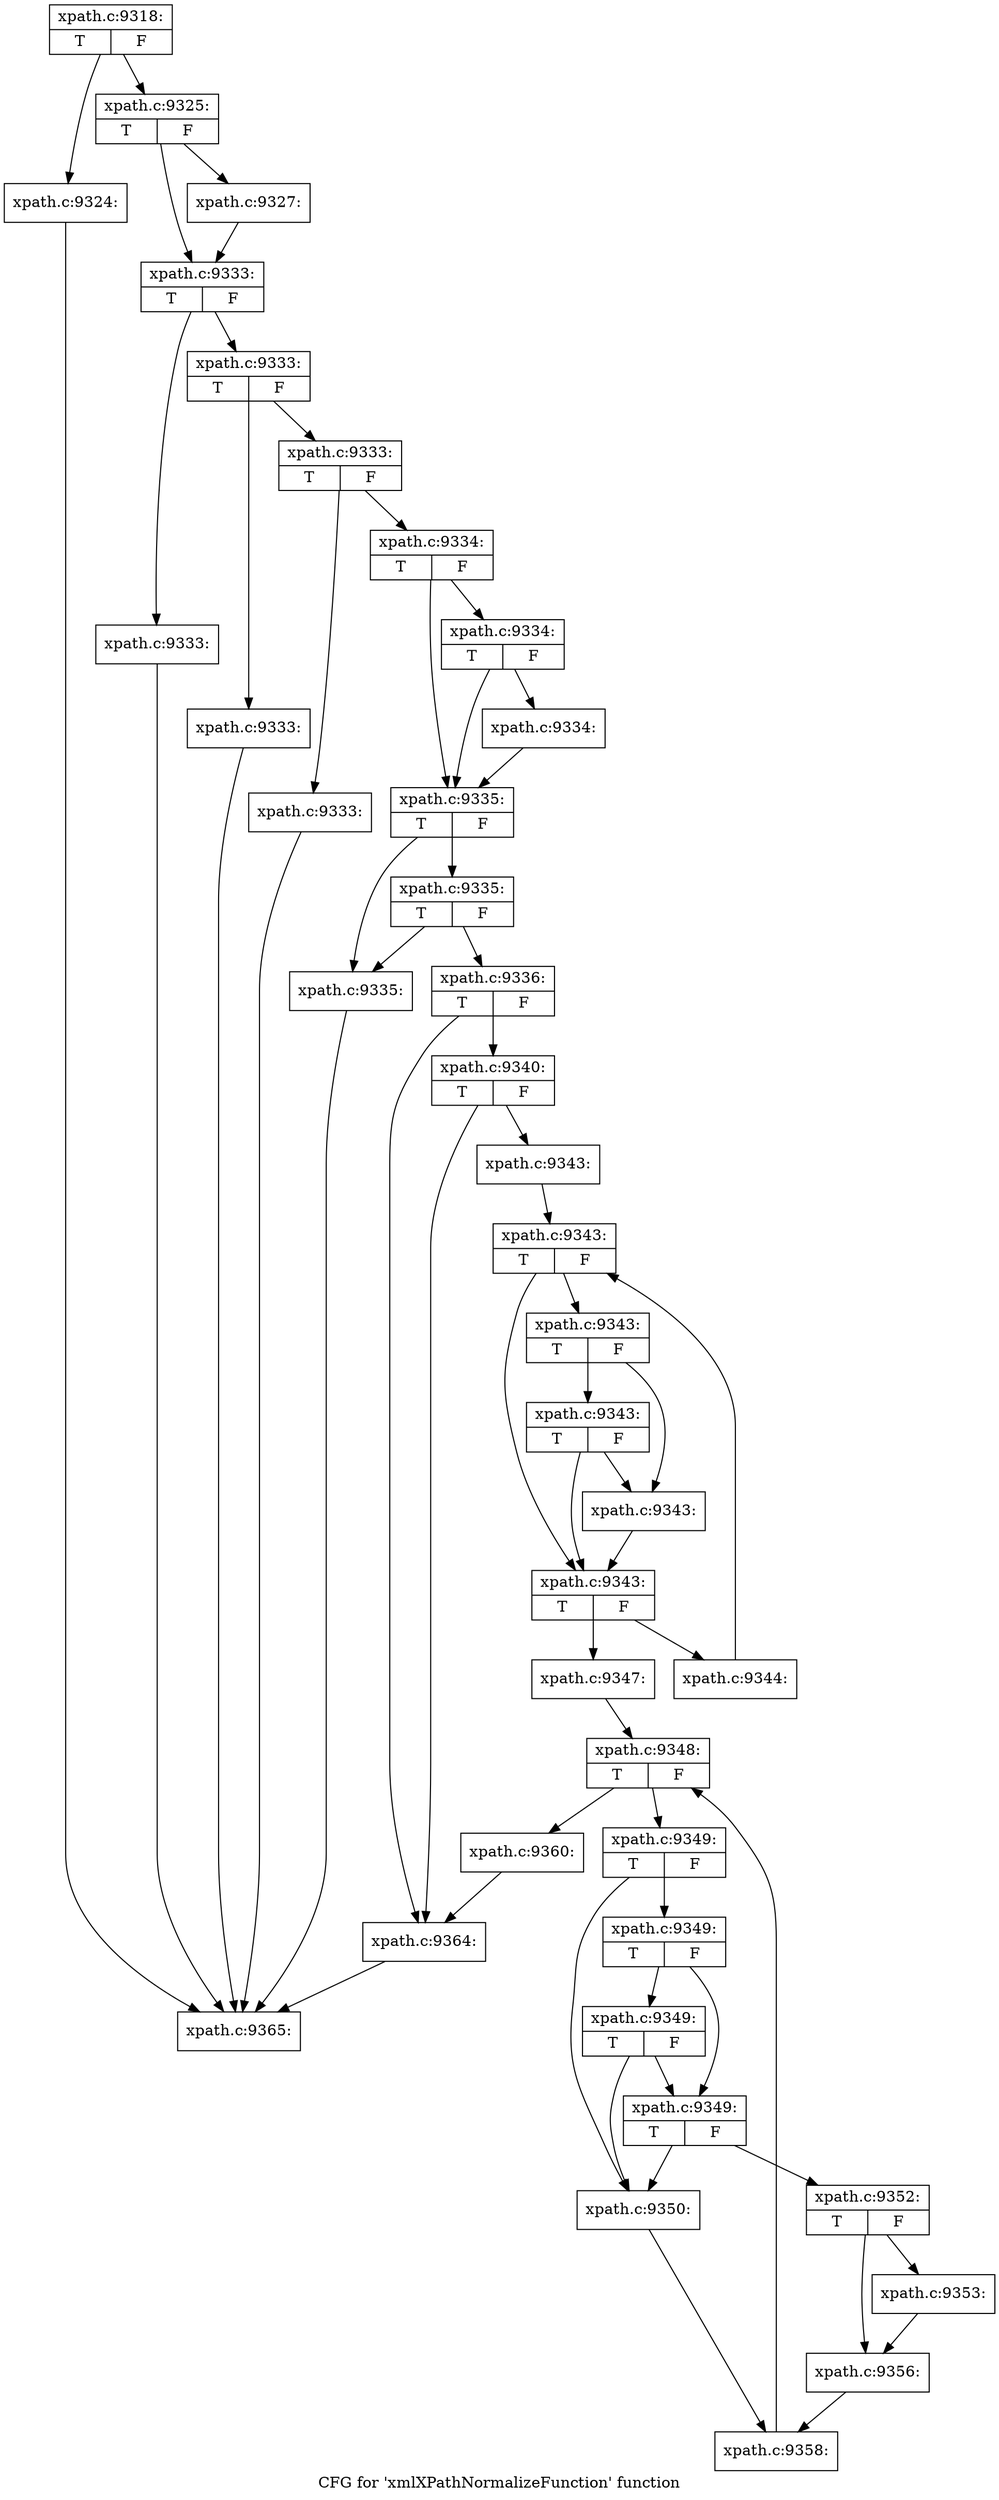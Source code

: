 digraph "CFG for 'xmlXPathNormalizeFunction' function" {
	label="CFG for 'xmlXPathNormalizeFunction' function";

	Node0x4aaf000 [shape=record,label="{xpath.c:9318:|{<s0>T|<s1>F}}"];
	Node0x4aaf000 -> Node0x4ab0500;
	Node0x4aaf000 -> Node0x4ab0550;
	Node0x4ab0500 [shape=record,label="{xpath.c:9324:}"];
	Node0x4ab0500 -> Node0x4aaf220;
	Node0x4ab0550 [shape=record,label="{xpath.c:9325:|{<s0>T|<s1>F}}"];
	Node0x4ab0550 -> Node0x4ab0900;
	Node0x4ab0550 -> Node0x4ab0950;
	Node0x4ab0900 [shape=record,label="{xpath.c:9327:}"];
	Node0x4ab0900 -> Node0x4ab0950;
	Node0x4ab0950 [shape=record,label="{xpath.c:9333:|{<s0>T|<s1>F}}"];
	Node0x4ab0950 -> Node0x4ab1620;
	Node0x4ab0950 -> Node0x4ab1670;
	Node0x4ab1620 [shape=record,label="{xpath.c:9333:}"];
	Node0x4ab1620 -> Node0x4aaf220;
	Node0x4ab1670 [shape=record,label="{xpath.c:9333:|{<s0>T|<s1>F}}"];
	Node0x4ab1670 -> Node0x4ab1930;
	Node0x4ab1670 -> Node0x4ab1980;
	Node0x4ab1930 [shape=record,label="{xpath.c:9333:}"];
	Node0x4ab1930 -> Node0x4aaf220;
	Node0x4ab1980 [shape=record,label="{xpath.c:9333:|{<s0>T|<s1>F}}"];
	Node0x4ab1980 -> Node0x4ab1d50;
	Node0x4ab1980 -> Node0x4ab1da0;
	Node0x4ab1d50 [shape=record,label="{xpath.c:9333:}"];
	Node0x4ab1d50 -> Node0x4aaf220;
	Node0x4ab1da0 [shape=record,label="{xpath.c:9334:|{<s0>T|<s1>F}}"];
	Node0x4ab1da0 -> Node0x4ab2550;
	Node0x4ab1da0 -> Node0x4ab2500;
	Node0x4ab2550 [shape=record,label="{xpath.c:9334:|{<s0>T|<s1>F}}"];
	Node0x4ab2550 -> Node0x4ab24b0;
	Node0x4ab2550 -> Node0x4ab2500;
	Node0x4ab24b0 [shape=record,label="{xpath.c:9334:}"];
	Node0x4ab24b0 -> Node0x4ab2500;
	Node0x4ab2500 [shape=record,label="{xpath.c:9335:|{<s0>T|<s1>F}}"];
	Node0x4ab2500 -> Node0x4ab2d80;
	Node0x4ab2500 -> Node0x4ab2e20;
	Node0x4ab2e20 [shape=record,label="{xpath.c:9335:|{<s0>T|<s1>F}}"];
	Node0x4ab2e20 -> Node0x4ab2d80;
	Node0x4ab2e20 -> Node0x4ab2dd0;
	Node0x4ab2d80 [shape=record,label="{xpath.c:9335:}"];
	Node0x4ab2d80 -> Node0x4aaf220;
	Node0x4ab2dd0 [shape=record,label="{xpath.c:9336:|{<s0>T|<s1>F}}"];
	Node0x4ab2dd0 -> Node0x4ab3de0;
	Node0x4ab2dd0 -> Node0x4ab3d90;
	Node0x4ab3de0 [shape=record,label="{xpath.c:9340:|{<s0>T|<s1>F}}"];
	Node0x4ab3de0 -> Node0x4ab3d40;
	Node0x4ab3de0 -> Node0x4ab3d90;
	Node0x4ab3d40 [shape=record,label="{xpath.c:9343:}"];
	Node0x4ab3d40 -> Node0x4ab4240;
	Node0x4ab4240 [shape=record,label="{xpath.c:9343:|{<s0>T|<s1>F}}"];
	Node0x4ab4240 -> Node0x4ab44e0;
	Node0x4ab4240 -> Node0x4ab4580;
	Node0x4ab4580 [shape=record,label="{xpath.c:9343:|{<s0>T|<s1>F}}"];
	Node0x4ab4580 -> Node0x4ab47e0;
	Node0x4ab4580 -> Node0x4ab4530;
	Node0x4ab47e0 [shape=record,label="{xpath.c:9343:|{<s0>T|<s1>F}}"];
	Node0x4ab47e0 -> Node0x4ab44e0;
	Node0x4ab47e0 -> Node0x4ab4530;
	Node0x4ab4530 [shape=record,label="{xpath.c:9343:}"];
	Node0x4ab4530 -> Node0x4ab44e0;
	Node0x4ab44e0 [shape=record,label="{xpath.c:9343:|{<s0>T|<s1>F}}"];
	Node0x4ab44e0 -> Node0x4ab4c10;
	Node0x4ab44e0 -> Node0x4ab4460;
	Node0x4ab4c10 [shape=record,label="{xpath.c:9344:}"];
	Node0x4ab4c10 -> Node0x4ab4240;
	Node0x4ab4460 [shape=record,label="{xpath.c:9347:}"];
	Node0x4ab4460 -> Node0x4ab52a0;
	Node0x4ab52a0 [shape=record,label="{xpath.c:9348:|{<s0>T|<s1>F}}"];
	Node0x4ab52a0 -> Node0x4ab5630;
	Node0x4ab52a0 -> Node0x4ab54c0;
	Node0x4ab5630 [shape=record,label="{xpath.c:9349:|{<s0>T|<s1>F}}"];
	Node0x4ab5630 -> Node0x4ab5820;
	Node0x4ab5630 -> Node0x4ab5990;
	Node0x4ab5990 [shape=record,label="{xpath.c:9349:|{<s0>T|<s1>F}}"];
	Node0x4ab5990 -> Node0x4ab5bf0;
	Node0x4ab5990 -> Node0x4ab5910;
	Node0x4ab5bf0 [shape=record,label="{xpath.c:9349:|{<s0>T|<s1>F}}"];
	Node0x4ab5bf0 -> Node0x4ab5820;
	Node0x4ab5bf0 -> Node0x4ab5910;
	Node0x4ab5910 [shape=record,label="{xpath.c:9349:|{<s0>T|<s1>F}}"];
	Node0x4ab5910 -> Node0x4ab5820;
	Node0x4ab5910 -> Node0x4ab58c0;
	Node0x4ab5820 [shape=record,label="{xpath.c:9350:}"];
	Node0x4ab5820 -> Node0x4ab5870;
	Node0x4ab58c0 [shape=record,label="{xpath.c:9352:|{<s0>T|<s1>F}}"];
	Node0x4ab58c0 -> Node0x4ab65c0;
	Node0x4ab58c0 -> Node0x4ab6610;
	Node0x4ab65c0 [shape=record,label="{xpath.c:9353:}"];
	Node0x4ab65c0 -> Node0x4ab6610;
	Node0x4ab6610 [shape=record,label="{xpath.c:9356:}"];
	Node0x4ab6610 -> Node0x4ab5870;
	Node0x4ab5870 [shape=record,label="{xpath.c:9358:}"];
	Node0x4ab5870 -> Node0x4ab52a0;
	Node0x4ab54c0 [shape=record,label="{xpath.c:9360:}"];
	Node0x4ab54c0 -> Node0x4ab3d90;
	Node0x4ab3d90 [shape=record,label="{xpath.c:9364:}"];
	Node0x4ab3d90 -> Node0x4aaf220;
	Node0x4aaf220 [shape=record,label="{xpath.c:9365:}"];
}
